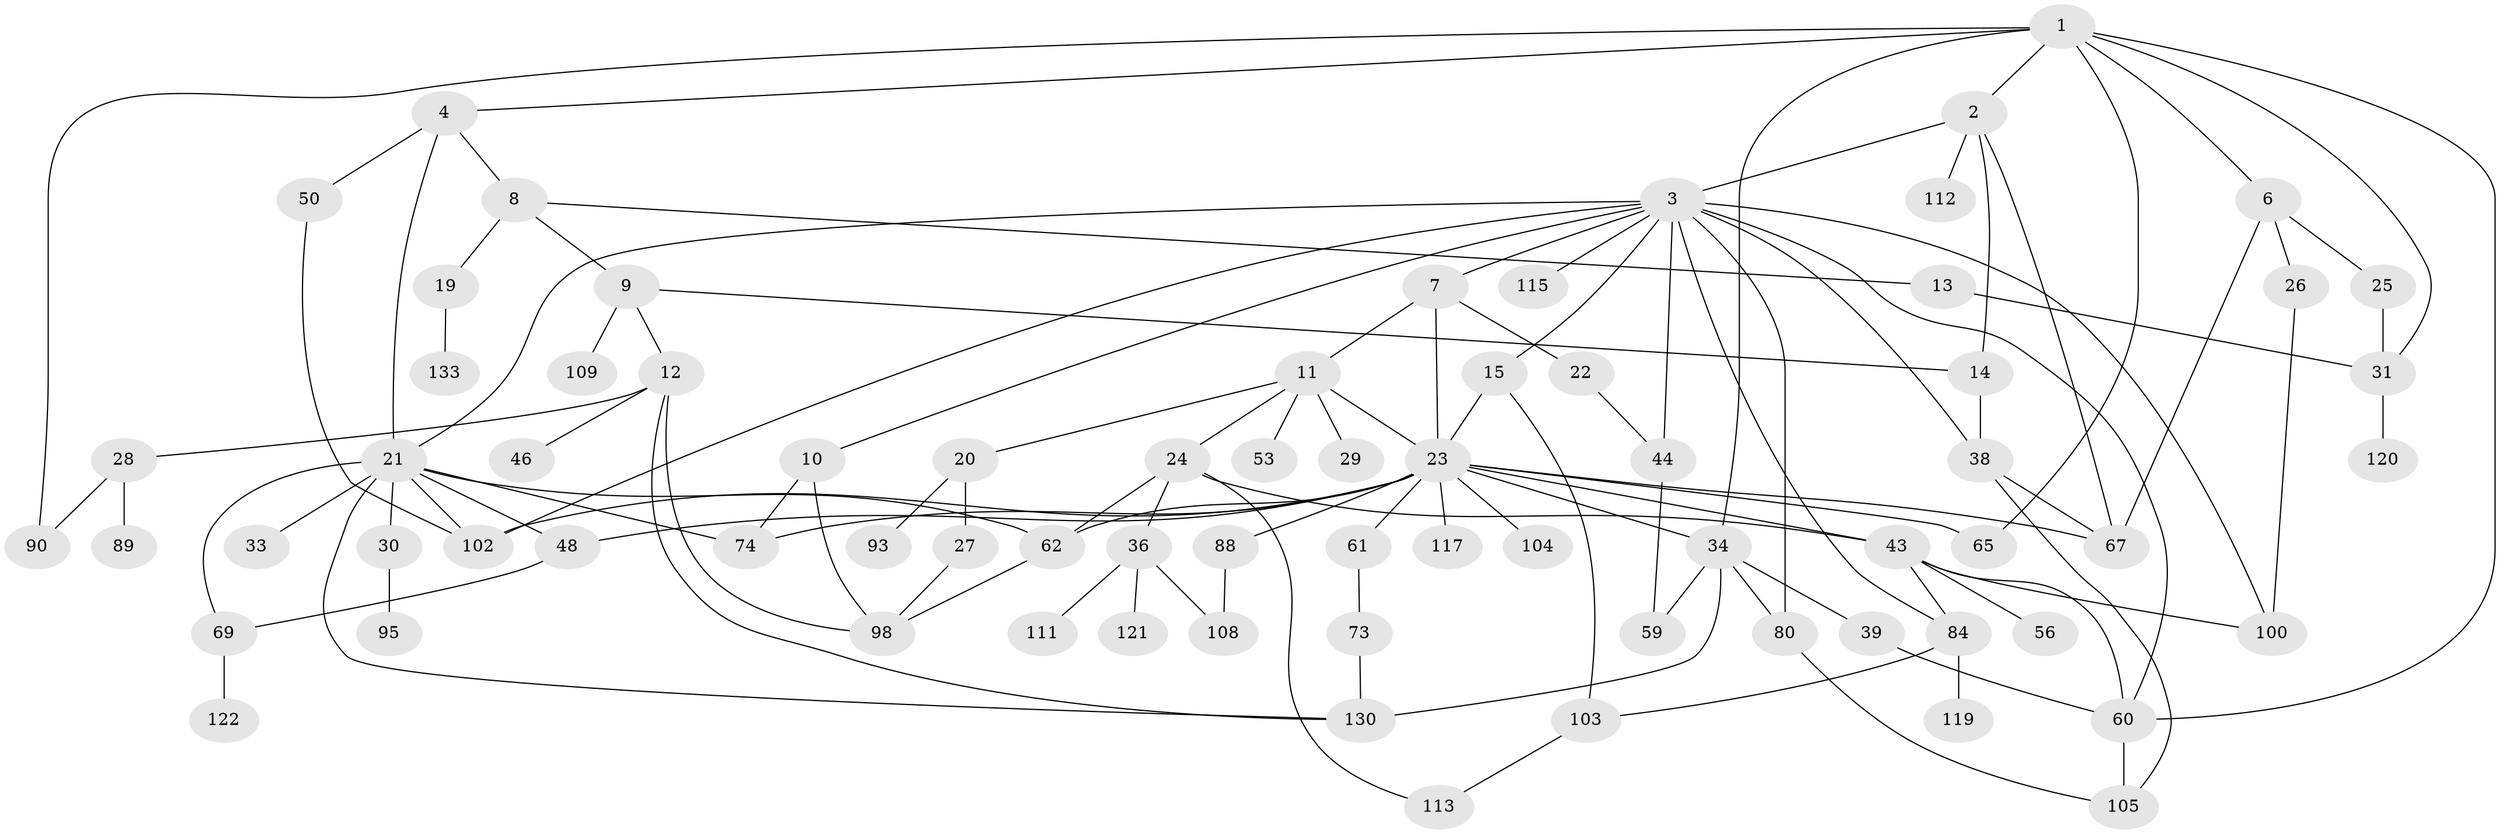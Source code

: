 // original degree distribution, {5: 0.05405405405405406, 4: 0.17567567567567569, 10: 0.006756756756756757, 3: 0.20945945945945946, 6: 0.02027027027027027, 2: 0.25675675675675674, 1: 0.2702702702702703, 7: 0.006756756756756757}
// Generated by graph-tools (version 1.1) at 2025/13/03/09/25 04:13:31]
// undirected, 74 vertices, 116 edges
graph export_dot {
graph [start="1"]
  node [color=gray90,style=filled];
  1 [super="+5"];
  2 [super="+57"];
  3 [super="+18+41+17+54"];
  4;
  6;
  7;
  8;
  9;
  10 [super="+81+97"];
  11;
  12 [super="+148+49"];
  13;
  14 [super="+16"];
  15;
  19 [super="+63"];
  20;
  21 [super="+32+42+91"];
  22 [super="+136"];
  23 [super="+94+40"];
  24;
  25 [super="+83"];
  26 [super="+35"];
  27 [super="+45"];
  28 [super="+52"];
  29;
  30;
  31 [super="+134+58"];
  33;
  34 [super="+77+47"];
  36 [super="+99"];
  38 [super="+55"];
  39;
  43 [super="+71"];
  44 [super="+51"];
  46 [super="+129"];
  48 [super="+132"];
  50;
  53;
  56;
  59 [super="+76"];
  60 [super="+72+82"];
  61 [super="+70"];
  62;
  65 [super="+66+96"];
  67 [super="+147+141+86+127"];
  69;
  73;
  74 [super="+101"];
  80 [super="+143+87"];
  84 [super="+85+118"];
  88 [super="+123"];
  89;
  90 [super="+145+106"];
  93;
  95;
  98 [super="+139"];
  100 [super="+138"];
  102 [super="+135"];
  103 [super="+107+126"];
  104 [super="+110"];
  105 [super="+125"];
  108;
  109;
  111;
  112;
  113;
  115;
  117;
  119;
  120;
  121;
  122;
  130;
  133;
  1 -- 2;
  1 -- 4;
  1 -- 6;
  1 -- 90;
  1 -- 65;
  1 -- 34;
  1 -- 60;
  1 -- 31;
  2 -- 3 [weight=2];
  2 -- 14;
  2 -- 112;
  2 -- 67;
  3 -- 7;
  3 -- 10;
  3 -- 15;
  3 -- 100;
  3 -- 115;
  3 -- 21;
  3 -- 38;
  3 -- 44;
  3 -- 84;
  3 -- 80 [weight=3];
  3 -- 60;
  3 -- 102;
  4 -- 8;
  4 -- 50;
  4 -- 21;
  6 -- 25;
  6 -- 26;
  6 -- 67;
  7 -- 11;
  7 -- 22;
  7 -- 23;
  8 -- 9;
  8 -- 13;
  8 -- 19;
  9 -- 12;
  9 -- 14;
  9 -- 109;
  10 -- 74;
  10 -- 98;
  11 -- 20;
  11 -- 24;
  11 -- 29;
  11 -- 53;
  11 -- 23;
  12 -- 28;
  12 -- 46;
  12 -- 130;
  12 -- 98;
  13 -- 31;
  14 -- 38;
  15 -- 23;
  15 -- 103;
  19 -- 133;
  20 -- 27;
  20 -- 93;
  21 -- 30;
  21 -- 33;
  21 -- 69;
  21 -- 48;
  21 -- 130;
  21 -- 102;
  21 -- 74;
  21 -- 62;
  22 -- 44;
  23 -- 102;
  23 -- 104;
  23 -- 74;
  23 -- 117;
  23 -- 88;
  23 -- 61;
  23 -- 62;
  23 -- 48;
  23 -- 43;
  23 -- 34;
  23 -- 65;
  23 -- 67;
  24 -- 36;
  24 -- 43;
  24 -- 62;
  24 -- 113;
  25 -- 31;
  26 -- 100;
  27 -- 98;
  28 -- 89;
  28 -- 90;
  30 -- 95;
  31 -- 120;
  34 -- 39;
  34 -- 130;
  34 -- 80;
  34 -- 59;
  36 -- 108 [weight=2];
  36 -- 121;
  36 -- 111;
  38 -- 67;
  38 -- 105;
  39 -- 60;
  43 -- 56;
  43 -- 100;
  43 -- 84;
  43 -- 60;
  44 -- 59;
  48 -- 69;
  50 -- 102;
  60 -- 105;
  61 -- 73;
  62 -- 98;
  69 -- 122;
  73 -- 130;
  80 -- 105;
  84 -- 119;
  84 -- 103;
  88 -- 108;
  103 -- 113;
}
